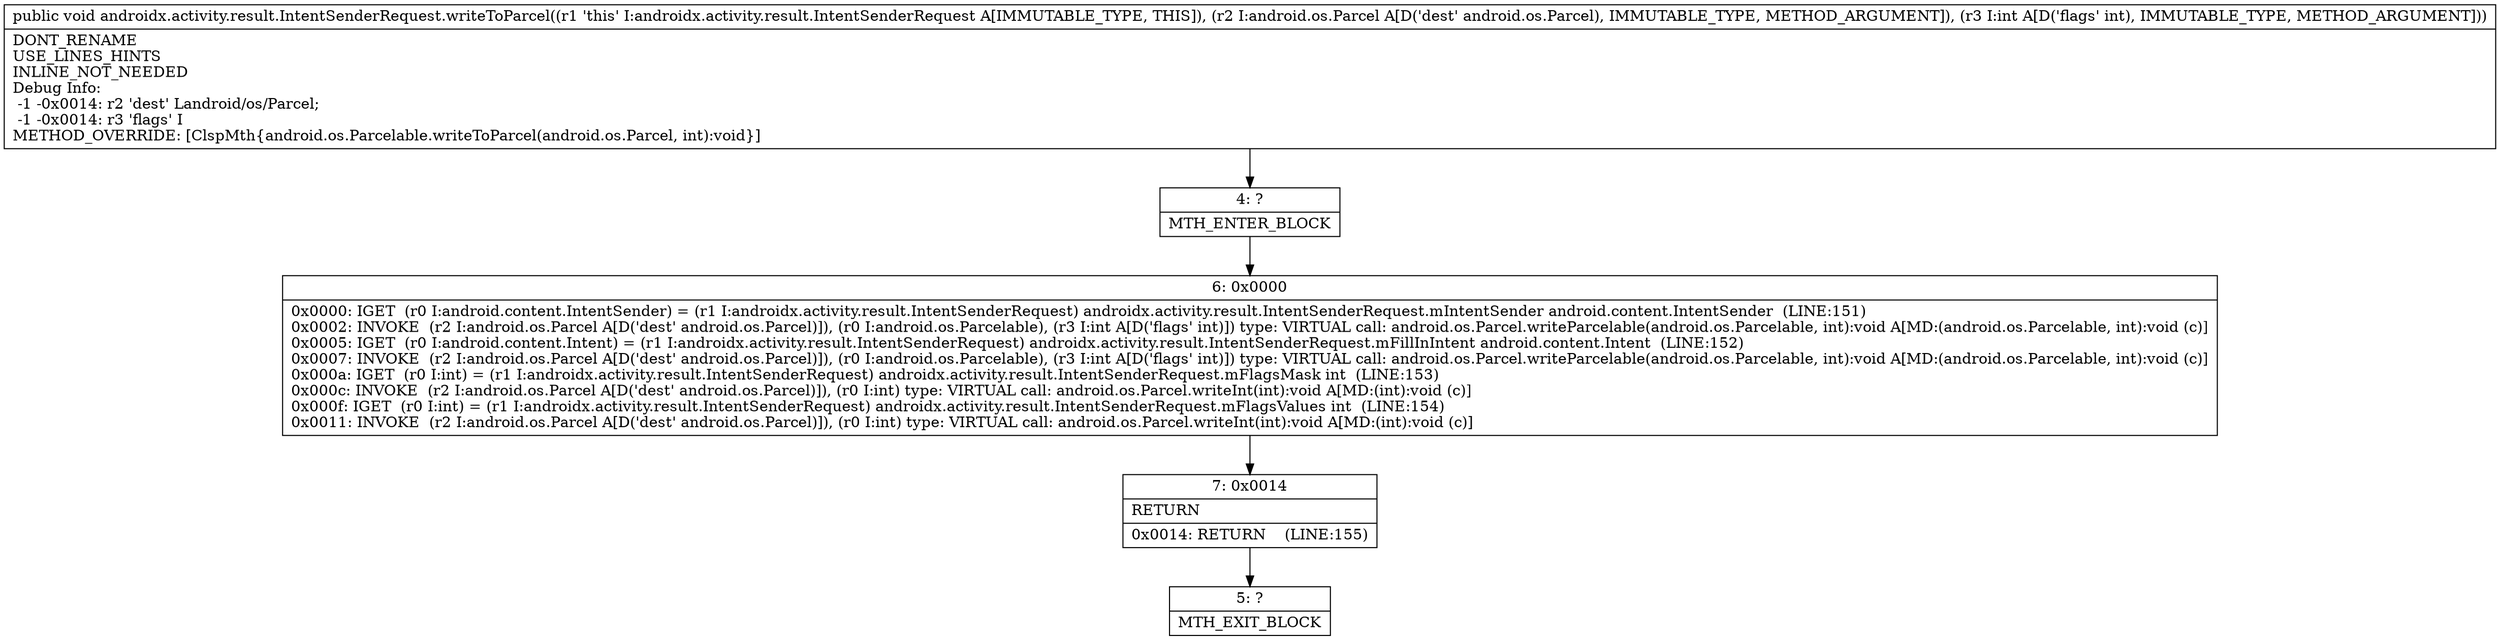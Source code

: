 digraph "CFG forandroidx.activity.result.IntentSenderRequest.writeToParcel(Landroid\/os\/Parcel;I)V" {
Node_4 [shape=record,label="{4\:\ ?|MTH_ENTER_BLOCK\l}"];
Node_6 [shape=record,label="{6\:\ 0x0000|0x0000: IGET  (r0 I:android.content.IntentSender) = (r1 I:androidx.activity.result.IntentSenderRequest) androidx.activity.result.IntentSenderRequest.mIntentSender android.content.IntentSender  (LINE:151)\l0x0002: INVOKE  (r2 I:android.os.Parcel A[D('dest' android.os.Parcel)]), (r0 I:android.os.Parcelable), (r3 I:int A[D('flags' int)]) type: VIRTUAL call: android.os.Parcel.writeParcelable(android.os.Parcelable, int):void A[MD:(android.os.Parcelable, int):void (c)]\l0x0005: IGET  (r0 I:android.content.Intent) = (r1 I:androidx.activity.result.IntentSenderRequest) androidx.activity.result.IntentSenderRequest.mFillInIntent android.content.Intent  (LINE:152)\l0x0007: INVOKE  (r2 I:android.os.Parcel A[D('dest' android.os.Parcel)]), (r0 I:android.os.Parcelable), (r3 I:int A[D('flags' int)]) type: VIRTUAL call: android.os.Parcel.writeParcelable(android.os.Parcelable, int):void A[MD:(android.os.Parcelable, int):void (c)]\l0x000a: IGET  (r0 I:int) = (r1 I:androidx.activity.result.IntentSenderRequest) androidx.activity.result.IntentSenderRequest.mFlagsMask int  (LINE:153)\l0x000c: INVOKE  (r2 I:android.os.Parcel A[D('dest' android.os.Parcel)]), (r0 I:int) type: VIRTUAL call: android.os.Parcel.writeInt(int):void A[MD:(int):void (c)]\l0x000f: IGET  (r0 I:int) = (r1 I:androidx.activity.result.IntentSenderRequest) androidx.activity.result.IntentSenderRequest.mFlagsValues int  (LINE:154)\l0x0011: INVOKE  (r2 I:android.os.Parcel A[D('dest' android.os.Parcel)]), (r0 I:int) type: VIRTUAL call: android.os.Parcel.writeInt(int):void A[MD:(int):void (c)]\l}"];
Node_7 [shape=record,label="{7\:\ 0x0014|RETURN\l|0x0014: RETURN    (LINE:155)\l}"];
Node_5 [shape=record,label="{5\:\ ?|MTH_EXIT_BLOCK\l}"];
MethodNode[shape=record,label="{public void androidx.activity.result.IntentSenderRequest.writeToParcel((r1 'this' I:androidx.activity.result.IntentSenderRequest A[IMMUTABLE_TYPE, THIS]), (r2 I:android.os.Parcel A[D('dest' android.os.Parcel), IMMUTABLE_TYPE, METHOD_ARGUMENT]), (r3 I:int A[D('flags' int), IMMUTABLE_TYPE, METHOD_ARGUMENT]))  | DONT_RENAME\lUSE_LINES_HINTS\lINLINE_NOT_NEEDED\lDebug Info:\l  \-1 \-0x0014: r2 'dest' Landroid\/os\/Parcel;\l  \-1 \-0x0014: r3 'flags' I\lMETHOD_OVERRIDE: [ClspMth\{android.os.Parcelable.writeToParcel(android.os.Parcel, int):void\}]\l}"];
MethodNode -> Node_4;Node_4 -> Node_6;
Node_6 -> Node_7;
Node_7 -> Node_5;
}

